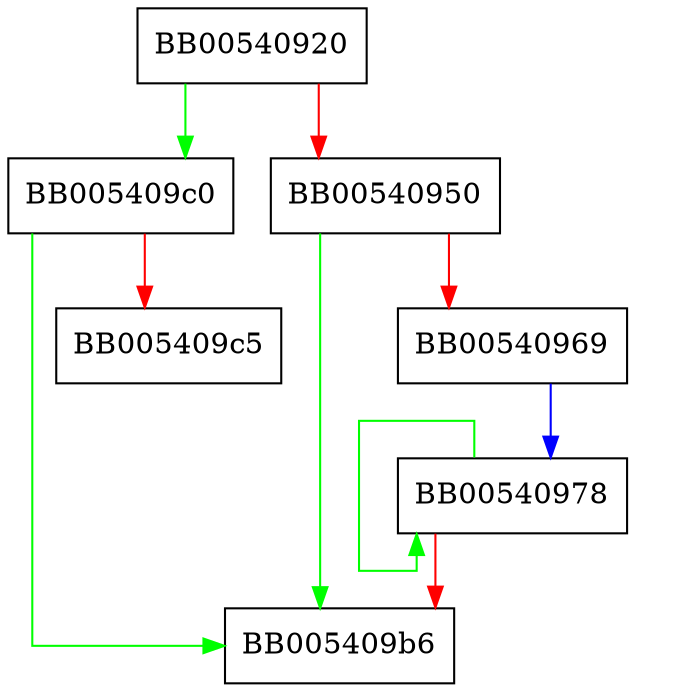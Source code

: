 digraph BN_bn2bin {
  node [shape="box"];
  graph [splines=ortho];
  BB00540920 -> BB005409c0 [color="green"];
  BB00540920 -> BB00540950 [color="red"];
  BB00540950 -> BB005409b6 [color="green"];
  BB00540950 -> BB00540969 [color="red"];
  BB00540969 -> BB00540978 [color="blue"];
  BB00540978 -> BB00540978 [color="green"];
  BB00540978 -> BB005409b6 [color="red"];
  BB005409c0 -> BB005409b6 [color="green"];
  BB005409c0 -> BB005409c5 [color="red"];
}